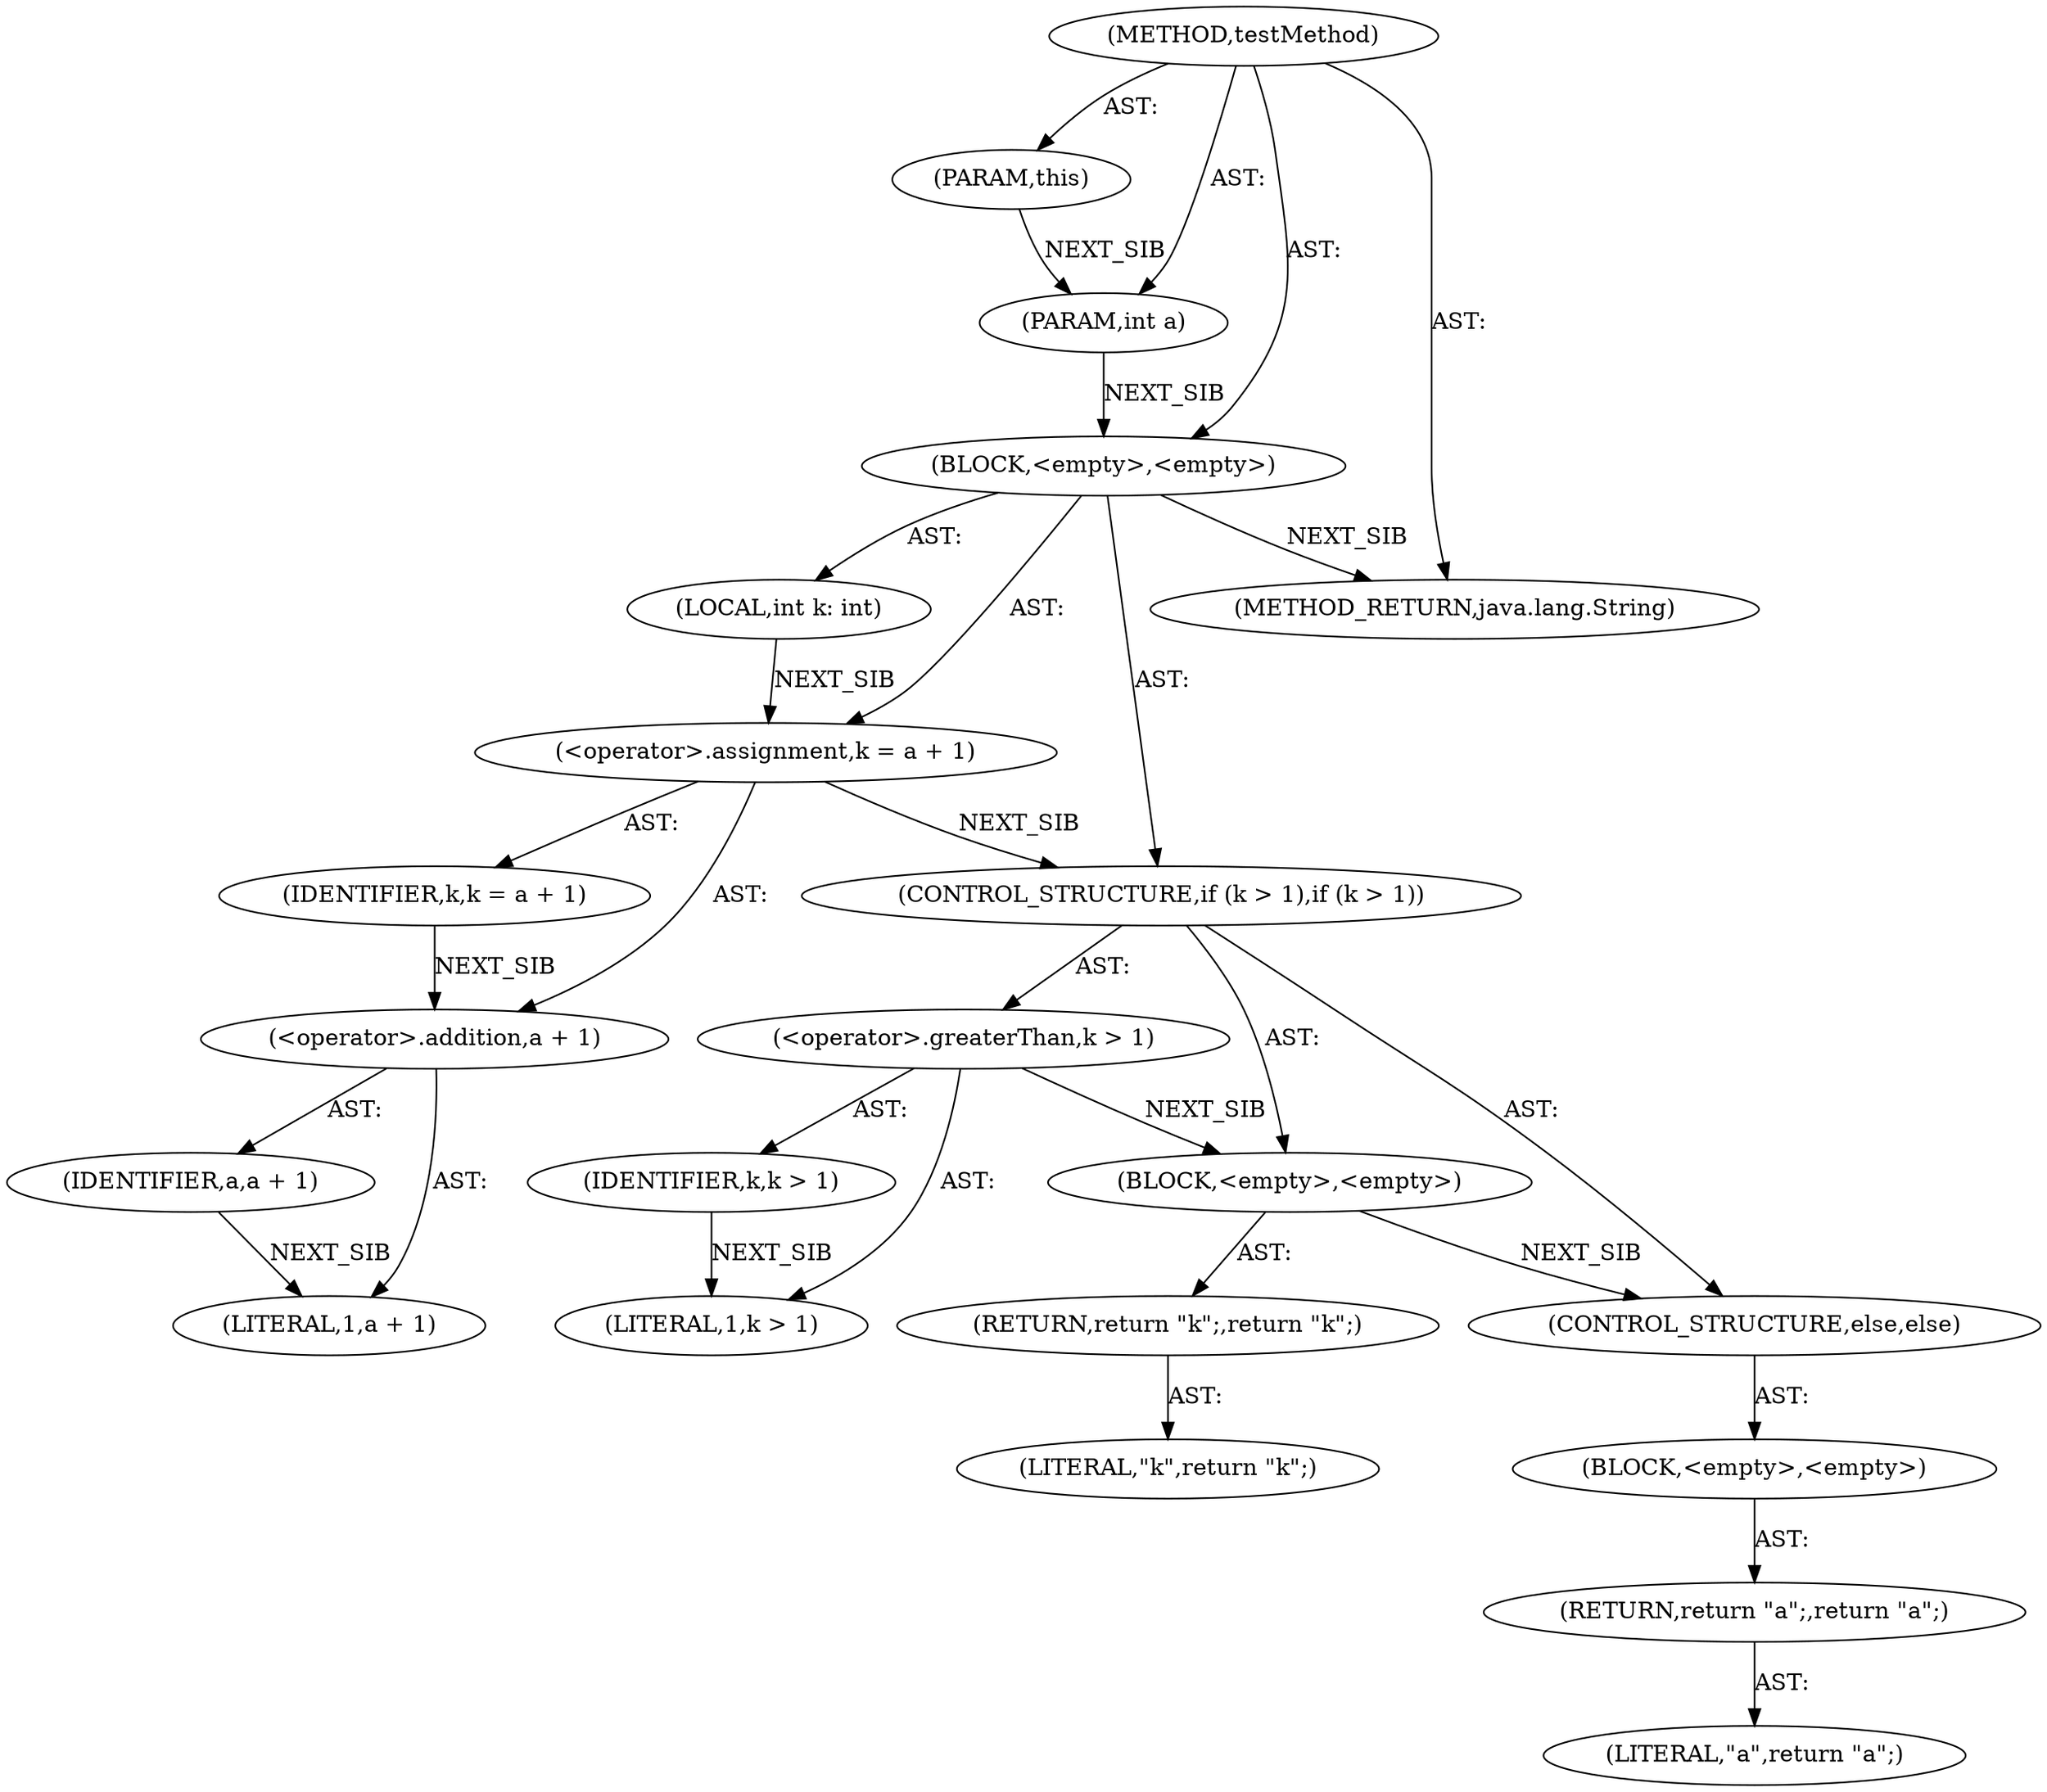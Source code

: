 digraph "testMethod" {  
"1000101" [label = "(METHOD,testMethod)" ]
"1000102" [label = "(PARAM,this)" ]
"1000103" [label = "(PARAM,int a)" ]
"1000104" [label = "(BLOCK,<empty>,<empty>)" ]
"1000105" [label = "(LOCAL,int k: int)" ]
"1000106" [label = "(<operator>.assignment,k = a + 1)" ]
"1000107" [label = "(IDENTIFIER,k,k = a + 1)" ]
"1000108" [label = "(<operator>.addition,a + 1)" ]
"1000109" [label = "(IDENTIFIER,a,a + 1)" ]
"1000110" [label = "(LITERAL,1,a + 1)" ]
"1000111" [label = "(CONTROL_STRUCTURE,if (k > 1),if (k > 1))" ]
"1000112" [label = "(<operator>.greaterThan,k > 1)" ]
"1000113" [label = "(IDENTIFIER,k,k > 1)" ]
"1000114" [label = "(LITERAL,1,k > 1)" ]
"1000115" [label = "(BLOCK,<empty>,<empty>)" ]
"1000116" [label = "(RETURN,return \"k\";,return \"k\";)" ]
"1000117" [label = "(LITERAL,\"k\",return \"k\";)" ]
"1000118" [label = "(CONTROL_STRUCTURE,else,else)" ]
"1000119" [label = "(BLOCK,<empty>,<empty>)" ]
"1000120" [label = "(RETURN,return \"a\";,return \"a\";)" ]
"1000121" [label = "(LITERAL,\"a\",return \"a\";)" ]
"1000122" [label = "(METHOD_RETURN,java.lang.String)" ]
  "1000101" -> "1000102"  [ label = "AST: "] 
  "1000101" -> "1000103"  [ label = "AST: "] 
  "1000101" -> "1000104"  [ label = "AST: "] 
  "1000101" -> "1000122"  [ label = "AST: "] 
  "1000104" -> "1000105"  [ label = "AST: "] 
  "1000104" -> "1000106"  [ label = "AST: "] 
  "1000104" -> "1000111"  [ label = "AST: "] 
  "1000106" -> "1000107"  [ label = "AST: "] 
  "1000106" -> "1000108"  [ label = "AST: "] 
  "1000108" -> "1000109"  [ label = "AST: "] 
  "1000108" -> "1000110"  [ label = "AST: "] 
  "1000111" -> "1000112"  [ label = "AST: "] 
  "1000111" -> "1000115"  [ label = "AST: "] 
  "1000111" -> "1000118"  [ label = "AST: "] 
  "1000112" -> "1000113"  [ label = "AST: "] 
  "1000112" -> "1000114"  [ label = "AST: "] 
  "1000115" -> "1000116"  [ label = "AST: "] 
  "1000116" -> "1000117"  [ label = "AST: "] 
  "1000118" -> "1000119"  [ label = "AST: "] 
  "1000119" -> "1000120"  [ label = "AST: "] 
  "1000120" -> "1000121"  [ label = "AST: "] 
  "1000102" -> "1000103" [label=NEXT_SIB]
  "1000103" -> "1000104" [label=NEXT_SIB]
  "1000104" -> "1000122" [label=NEXT_SIB]
  "1000105" -> "1000106" [label=NEXT_SIB]
  "1000106" -> "1000111" [label=NEXT_SIB]
  "1000107" -> "1000108" [label=NEXT_SIB]
  "1000112" -> "1000115" [label=NEXT_SIB]
  "1000115" -> "1000118" [label=NEXT_SIB]
  "1000109" -> "1000110" [label=NEXT_SIB]
  "1000113" -> "1000114" [label=NEXT_SIB]
}